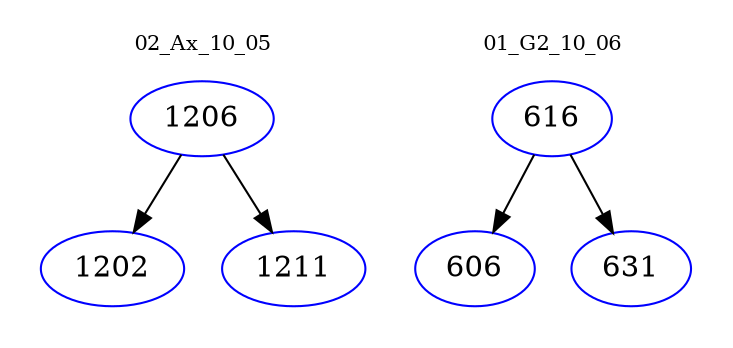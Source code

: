 digraph{
subgraph cluster_0 {
color = white
label = "02_Ax_10_05";
fontsize=10;
T0_1206 [label="1206", color="blue"]
T0_1206 -> T0_1202 [color="black"]
T0_1202 [label="1202", color="blue"]
T0_1206 -> T0_1211 [color="black"]
T0_1211 [label="1211", color="blue"]
}
subgraph cluster_1 {
color = white
label = "01_G2_10_06";
fontsize=10;
T1_616 [label="616", color="blue"]
T1_616 -> T1_606 [color="black"]
T1_606 [label="606", color="blue"]
T1_616 -> T1_631 [color="black"]
T1_631 [label="631", color="blue"]
}
}
